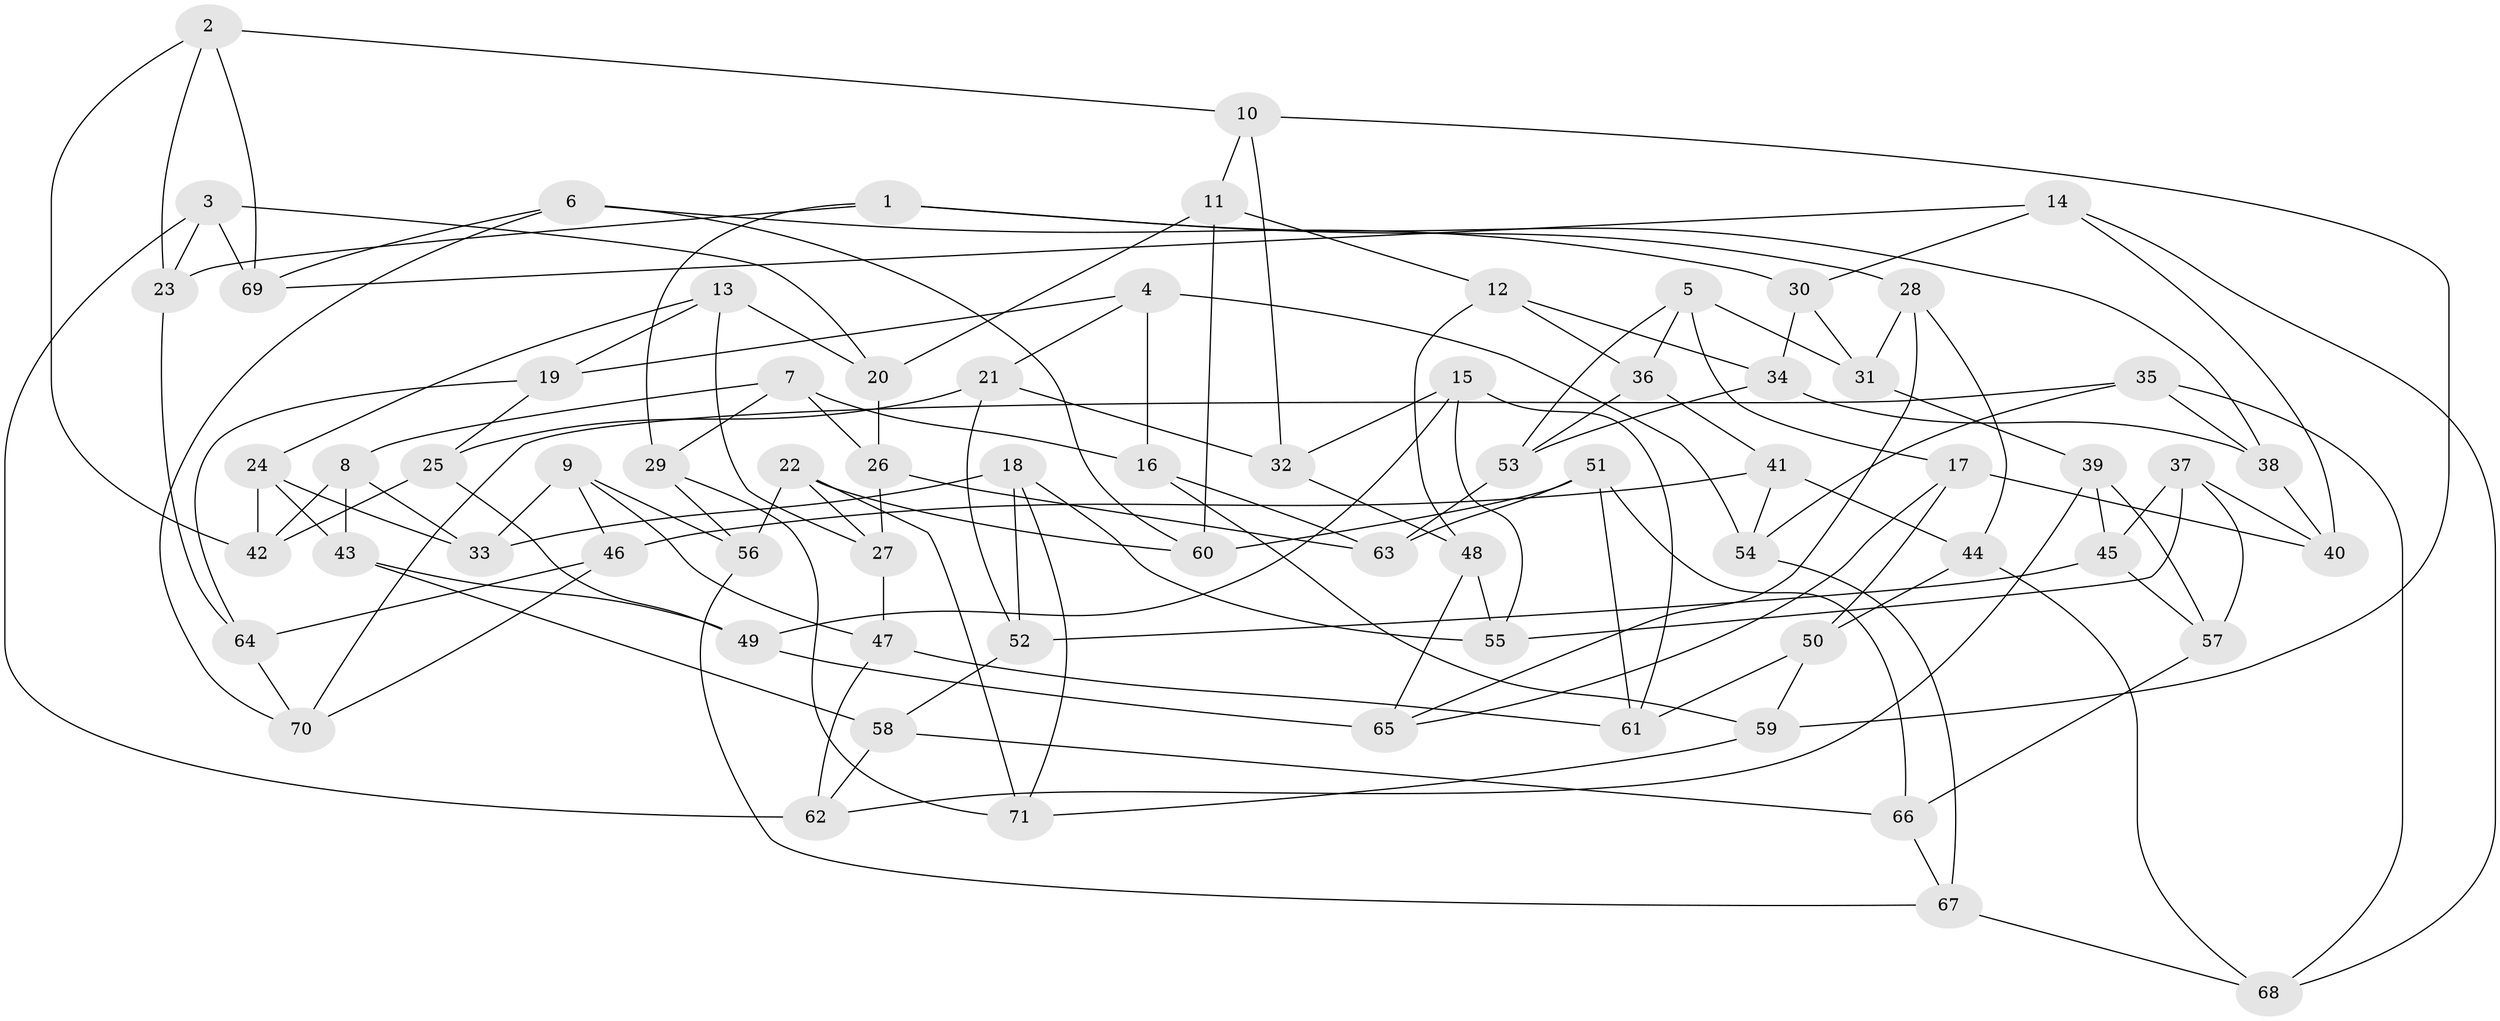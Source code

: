 // coarse degree distribution, {6: 0.46511627906976744, 4: 0.3023255813953488, 5: 0.16279069767441862, 3: 0.06976744186046512}
// Generated by graph-tools (version 1.1) at 2025/24/03/03/25 07:24:27]
// undirected, 71 vertices, 142 edges
graph export_dot {
graph [start="1"]
  node [color=gray90,style=filled];
  1;
  2;
  3;
  4;
  5;
  6;
  7;
  8;
  9;
  10;
  11;
  12;
  13;
  14;
  15;
  16;
  17;
  18;
  19;
  20;
  21;
  22;
  23;
  24;
  25;
  26;
  27;
  28;
  29;
  30;
  31;
  32;
  33;
  34;
  35;
  36;
  37;
  38;
  39;
  40;
  41;
  42;
  43;
  44;
  45;
  46;
  47;
  48;
  49;
  50;
  51;
  52;
  53;
  54;
  55;
  56;
  57;
  58;
  59;
  60;
  61;
  62;
  63;
  64;
  65;
  66;
  67;
  68;
  69;
  70;
  71;
  1 -- 23;
  1 -- 38;
  1 -- 29;
  1 -- 28;
  2 -- 23;
  2 -- 10;
  2 -- 69;
  2 -- 42;
  3 -- 23;
  3 -- 20;
  3 -- 62;
  3 -- 69;
  4 -- 21;
  4 -- 16;
  4 -- 54;
  4 -- 19;
  5 -- 17;
  5 -- 53;
  5 -- 36;
  5 -- 31;
  6 -- 30;
  6 -- 70;
  6 -- 60;
  6 -- 69;
  7 -- 8;
  7 -- 26;
  7 -- 16;
  7 -- 29;
  8 -- 43;
  8 -- 33;
  8 -- 42;
  9 -- 47;
  9 -- 56;
  9 -- 33;
  9 -- 46;
  10 -- 32;
  10 -- 11;
  10 -- 59;
  11 -- 12;
  11 -- 20;
  11 -- 60;
  12 -- 36;
  12 -- 34;
  12 -- 48;
  13 -- 27;
  13 -- 20;
  13 -- 24;
  13 -- 19;
  14 -- 40;
  14 -- 69;
  14 -- 30;
  14 -- 68;
  15 -- 61;
  15 -- 55;
  15 -- 32;
  15 -- 49;
  16 -- 59;
  16 -- 63;
  17 -- 40;
  17 -- 65;
  17 -- 50;
  18 -- 33;
  18 -- 52;
  18 -- 71;
  18 -- 55;
  19 -- 64;
  19 -- 25;
  20 -- 26;
  21 -- 25;
  21 -- 32;
  21 -- 52;
  22 -- 71;
  22 -- 27;
  22 -- 56;
  22 -- 60;
  23 -- 64;
  24 -- 43;
  24 -- 33;
  24 -- 42;
  25 -- 49;
  25 -- 42;
  26 -- 63;
  26 -- 27;
  27 -- 47;
  28 -- 31;
  28 -- 44;
  28 -- 65;
  29 -- 71;
  29 -- 56;
  30 -- 34;
  30 -- 31;
  31 -- 39;
  32 -- 48;
  34 -- 38;
  34 -- 53;
  35 -- 54;
  35 -- 68;
  35 -- 70;
  35 -- 38;
  36 -- 53;
  36 -- 41;
  37 -- 40;
  37 -- 45;
  37 -- 57;
  37 -- 55;
  38 -- 40;
  39 -- 57;
  39 -- 45;
  39 -- 62;
  41 -- 44;
  41 -- 46;
  41 -- 54;
  43 -- 49;
  43 -- 58;
  44 -- 50;
  44 -- 68;
  45 -- 52;
  45 -- 57;
  46 -- 64;
  46 -- 70;
  47 -- 62;
  47 -- 61;
  48 -- 55;
  48 -- 65;
  49 -- 65;
  50 -- 59;
  50 -- 61;
  51 -- 66;
  51 -- 61;
  51 -- 60;
  51 -- 63;
  52 -- 58;
  53 -- 63;
  54 -- 67;
  56 -- 67;
  57 -- 66;
  58 -- 66;
  58 -- 62;
  59 -- 71;
  64 -- 70;
  66 -- 67;
  67 -- 68;
}

